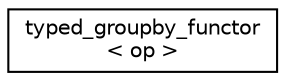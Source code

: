 digraph "Graphical Class Hierarchy"
{
  edge [fontname="Helvetica",fontsize="10",labelfontname="Helvetica",labelfontsize="10"];
  node [fontname="Helvetica",fontsize="10",shape=record];
  rankdir="LR";
  Node0 [label="typed_groupby_functor\l\< op \>",height=0.2,width=0.4,color="black", fillcolor="white", style="filled",URL="$structtyped__groupby__functor.html",tooltip="Functor for typed_groupby to use with type_dispatcher "];
}
